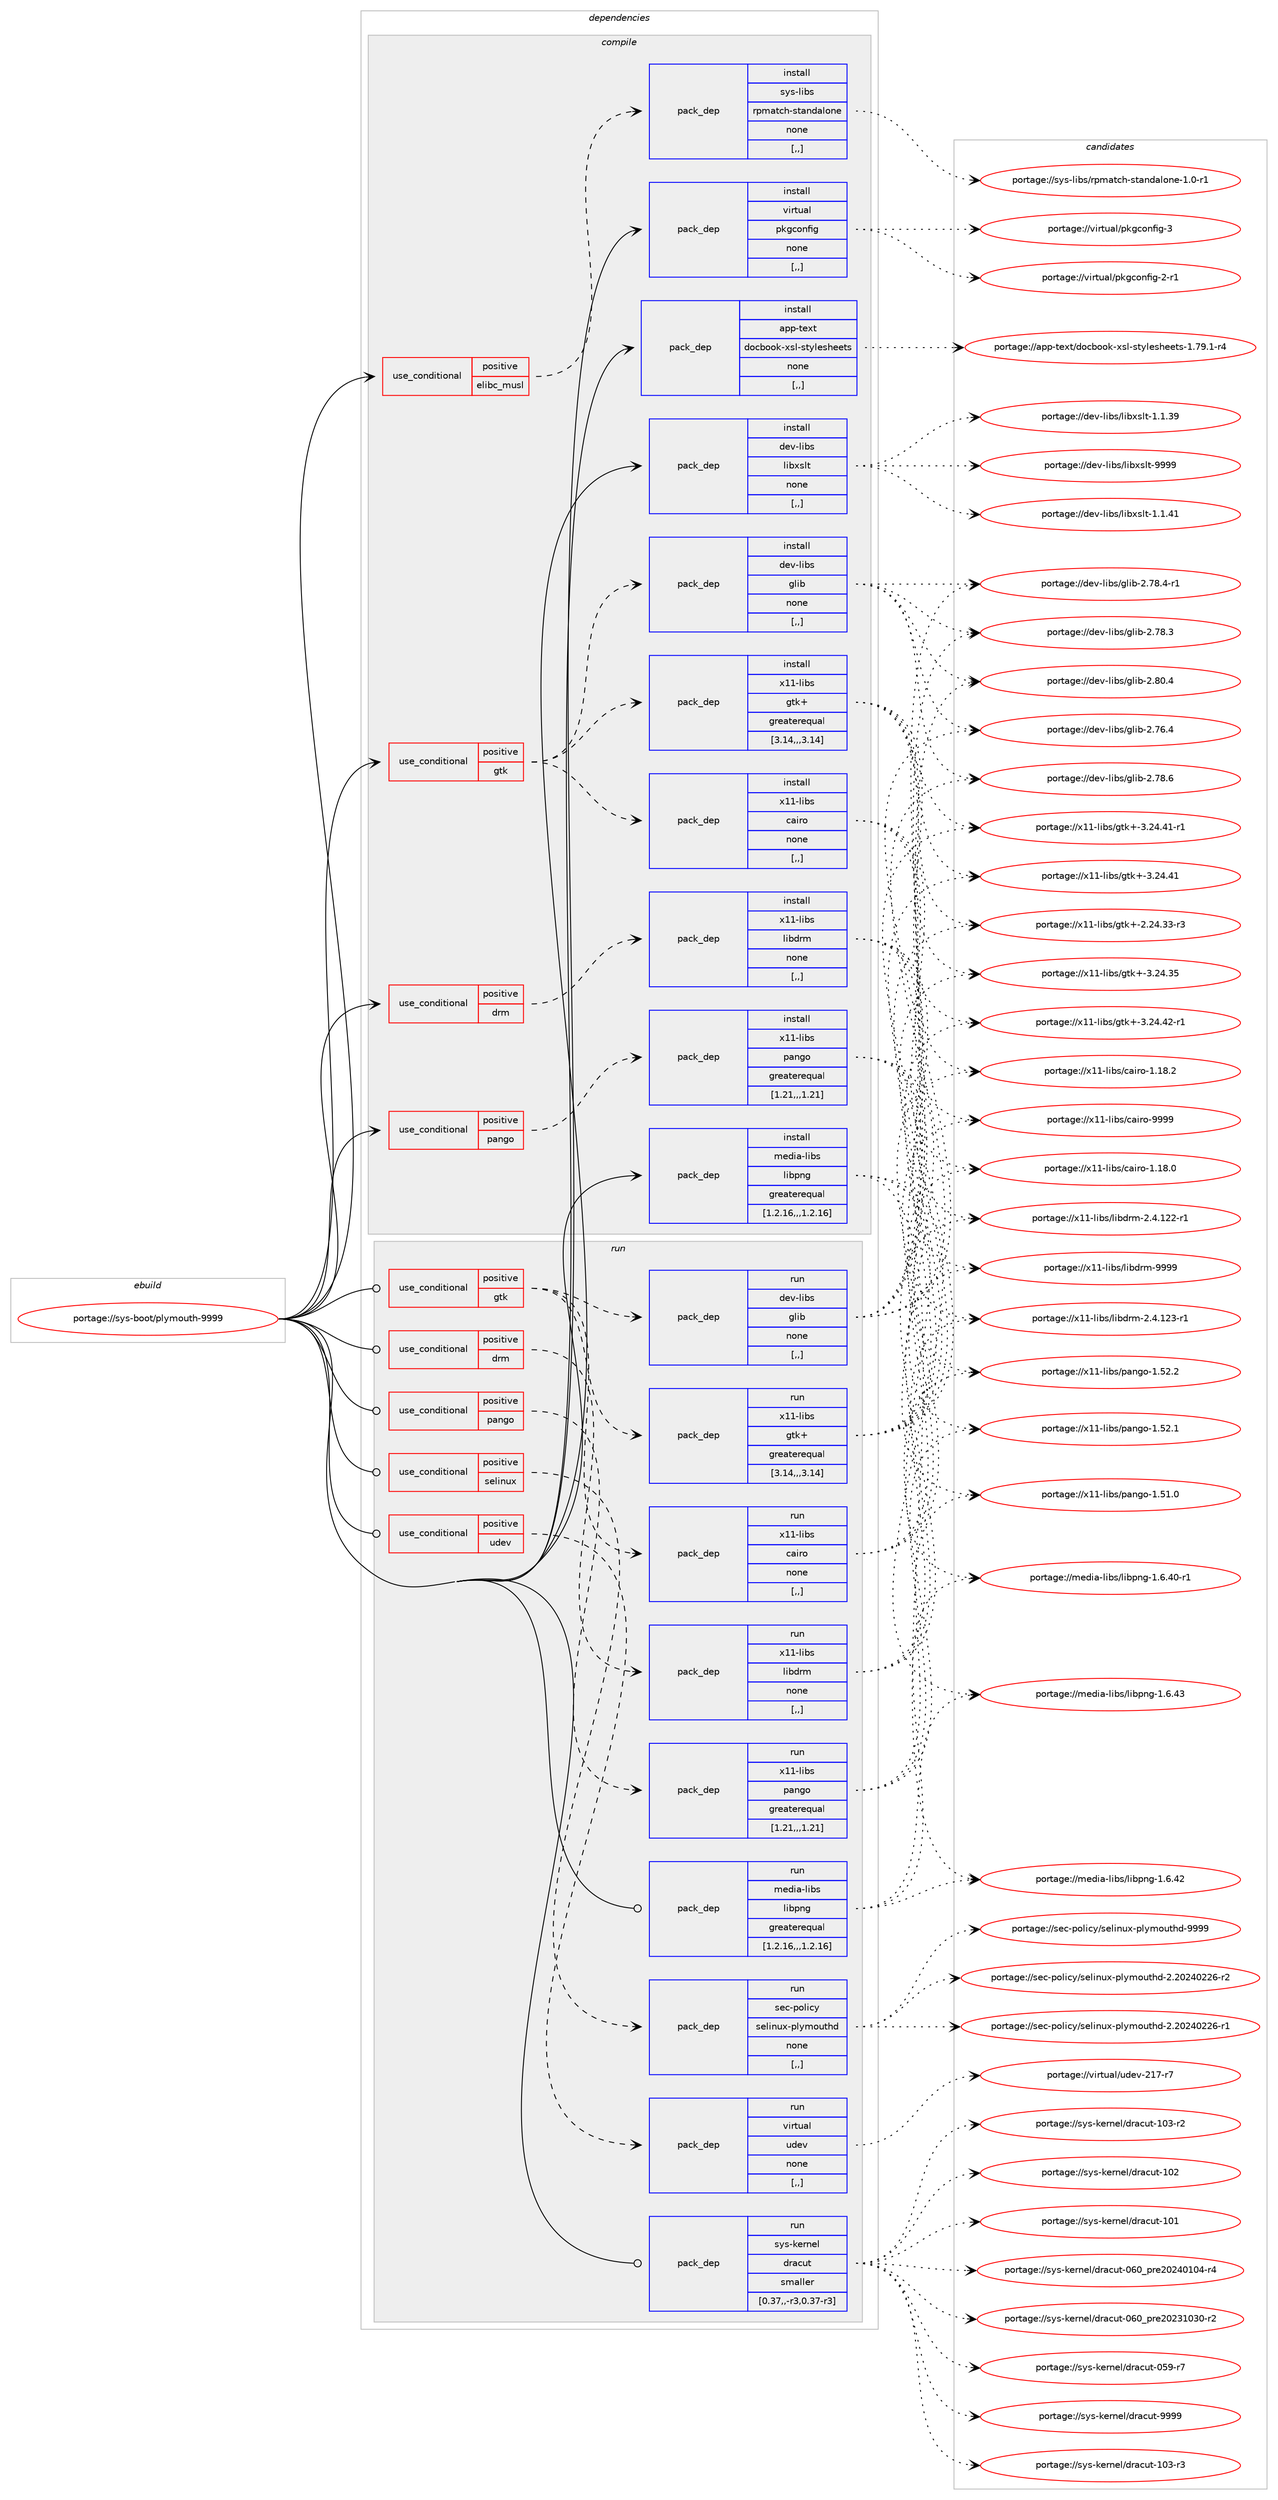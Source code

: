 digraph prolog {

# *************
# Graph options
# *************

newrank=true;
concentrate=true;
compound=true;
graph [rankdir=LR,fontname=Helvetica,fontsize=10,ranksep=1.5];#, ranksep=2.5, nodesep=0.2];
edge  [arrowhead=vee];
node  [fontname=Helvetica,fontsize=10];

# **********
# The ebuild
# **********

subgraph cluster_leftcol {
color=gray;
label=<<i>ebuild</i>>;
id [label="portage://sys-boot/plymouth-9999", color=red, width=4, href="../sys-boot/plymouth-9999.svg"];
}

# ****************
# The dependencies
# ****************

subgraph cluster_midcol {
color=gray;
label=<<i>dependencies</i>>;
subgraph cluster_compile {
fillcolor="#eeeeee";
style=filled;
label=<<i>compile</i>>;
subgraph cond8960 {
dependency23642 [label=<<TABLE BORDER="0" CELLBORDER="1" CELLSPACING="0" CELLPADDING="4"><TR><TD ROWSPAN="3" CELLPADDING="10">use_conditional</TD></TR><TR><TD>positive</TD></TR><TR><TD>drm</TD></TR></TABLE>>, shape=none, color=red];
subgraph pack14607 {
dependency23643 [label=<<TABLE BORDER="0" CELLBORDER="1" CELLSPACING="0" CELLPADDING="4" WIDTH="220"><TR><TD ROWSPAN="6" CELLPADDING="30">pack_dep</TD></TR><TR><TD WIDTH="110">install</TD></TR><TR><TD>x11-libs</TD></TR><TR><TD>libdrm</TD></TR><TR><TD>none</TD></TR><TR><TD>[,,]</TD></TR></TABLE>>, shape=none, color=blue];
}
dependency23642:e -> dependency23643:w [weight=20,style="dashed",arrowhead="vee"];
}
id:e -> dependency23642:w [weight=20,style="solid",arrowhead="vee"];
subgraph cond8961 {
dependency23644 [label=<<TABLE BORDER="0" CELLBORDER="1" CELLSPACING="0" CELLPADDING="4"><TR><TD ROWSPAN="3" CELLPADDING="10">use_conditional</TD></TR><TR><TD>positive</TD></TR><TR><TD>elibc_musl</TD></TR></TABLE>>, shape=none, color=red];
subgraph pack14608 {
dependency23645 [label=<<TABLE BORDER="0" CELLBORDER="1" CELLSPACING="0" CELLPADDING="4" WIDTH="220"><TR><TD ROWSPAN="6" CELLPADDING="30">pack_dep</TD></TR><TR><TD WIDTH="110">install</TD></TR><TR><TD>sys-libs</TD></TR><TR><TD>rpmatch-standalone</TD></TR><TR><TD>none</TD></TR><TR><TD>[,,]</TD></TR></TABLE>>, shape=none, color=blue];
}
dependency23644:e -> dependency23645:w [weight=20,style="dashed",arrowhead="vee"];
}
id:e -> dependency23644:w [weight=20,style="solid",arrowhead="vee"];
subgraph cond8962 {
dependency23646 [label=<<TABLE BORDER="0" CELLBORDER="1" CELLSPACING="0" CELLPADDING="4"><TR><TD ROWSPAN="3" CELLPADDING="10">use_conditional</TD></TR><TR><TD>positive</TD></TR><TR><TD>gtk</TD></TR></TABLE>>, shape=none, color=red];
subgraph pack14609 {
dependency23647 [label=<<TABLE BORDER="0" CELLBORDER="1" CELLSPACING="0" CELLPADDING="4" WIDTH="220"><TR><TD ROWSPAN="6" CELLPADDING="30">pack_dep</TD></TR><TR><TD WIDTH="110">install</TD></TR><TR><TD>dev-libs</TD></TR><TR><TD>glib</TD></TR><TR><TD>none</TD></TR><TR><TD>[,,]</TD></TR></TABLE>>, shape=none, color=blue];
}
dependency23646:e -> dependency23647:w [weight=20,style="dashed",arrowhead="vee"];
subgraph pack14610 {
dependency23648 [label=<<TABLE BORDER="0" CELLBORDER="1" CELLSPACING="0" CELLPADDING="4" WIDTH="220"><TR><TD ROWSPAN="6" CELLPADDING="30">pack_dep</TD></TR><TR><TD WIDTH="110">install</TD></TR><TR><TD>x11-libs</TD></TR><TR><TD>gtk+</TD></TR><TR><TD>greaterequal</TD></TR><TR><TD>[3.14,,,3.14]</TD></TR></TABLE>>, shape=none, color=blue];
}
dependency23646:e -> dependency23648:w [weight=20,style="dashed",arrowhead="vee"];
subgraph pack14611 {
dependency23649 [label=<<TABLE BORDER="0" CELLBORDER="1" CELLSPACING="0" CELLPADDING="4" WIDTH="220"><TR><TD ROWSPAN="6" CELLPADDING="30">pack_dep</TD></TR><TR><TD WIDTH="110">install</TD></TR><TR><TD>x11-libs</TD></TR><TR><TD>cairo</TD></TR><TR><TD>none</TD></TR><TR><TD>[,,]</TD></TR></TABLE>>, shape=none, color=blue];
}
dependency23646:e -> dependency23649:w [weight=20,style="dashed",arrowhead="vee"];
}
id:e -> dependency23646:w [weight=20,style="solid",arrowhead="vee"];
subgraph cond8963 {
dependency23650 [label=<<TABLE BORDER="0" CELLBORDER="1" CELLSPACING="0" CELLPADDING="4"><TR><TD ROWSPAN="3" CELLPADDING="10">use_conditional</TD></TR><TR><TD>positive</TD></TR><TR><TD>pango</TD></TR></TABLE>>, shape=none, color=red];
subgraph pack14612 {
dependency23651 [label=<<TABLE BORDER="0" CELLBORDER="1" CELLSPACING="0" CELLPADDING="4" WIDTH="220"><TR><TD ROWSPAN="6" CELLPADDING="30">pack_dep</TD></TR><TR><TD WIDTH="110">install</TD></TR><TR><TD>x11-libs</TD></TR><TR><TD>pango</TD></TR><TR><TD>greaterequal</TD></TR><TR><TD>[1.21,,,1.21]</TD></TR></TABLE>>, shape=none, color=blue];
}
dependency23650:e -> dependency23651:w [weight=20,style="dashed",arrowhead="vee"];
}
id:e -> dependency23650:w [weight=20,style="solid",arrowhead="vee"];
subgraph pack14613 {
dependency23652 [label=<<TABLE BORDER="0" CELLBORDER="1" CELLSPACING="0" CELLPADDING="4" WIDTH="220"><TR><TD ROWSPAN="6" CELLPADDING="30">pack_dep</TD></TR><TR><TD WIDTH="110">install</TD></TR><TR><TD>app-text</TD></TR><TR><TD>docbook-xsl-stylesheets</TD></TR><TR><TD>none</TD></TR><TR><TD>[,,]</TD></TR></TABLE>>, shape=none, color=blue];
}
id:e -> dependency23652:w [weight=20,style="solid",arrowhead="vee"];
subgraph pack14614 {
dependency23653 [label=<<TABLE BORDER="0" CELLBORDER="1" CELLSPACING="0" CELLPADDING="4" WIDTH="220"><TR><TD ROWSPAN="6" CELLPADDING="30">pack_dep</TD></TR><TR><TD WIDTH="110">install</TD></TR><TR><TD>dev-libs</TD></TR><TR><TD>libxslt</TD></TR><TR><TD>none</TD></TR><TR><TD>[,,]</TD></TR></TABLE>>, shape=none, color=blue];
}
id:e -> dependency23653:w [weight=20,style="solid",arrowhead="vee"];
subgraph pack14615 {
dependency23654 [label=<<TABLE BORDER="0" CELLBORDER="1" CELLSPACING="0" CELLPADDING="4" WIDTH="220"><TR><TD ROWSPAN="6" CELLPADDING="30">pack_dep</TD></TR><TR><TD WIDTH="110">install</TD></TR><TR><TD>media-libs</TD></TR><TR><TD>libpng</TD></TR><TR><TD>greaterequal</TD></TR><TR><TD>[1.2.16,,,1.2.16]</TD></TR></TABLE>>, shape=none, color=blue];
}
id:e -> dependency23654:w [weight=20,style="solid",arrowhead="vee"];
subgraph pack14616 {
dependency23655 [label=<<TABLE BORDER="0" CELLBORDER="1" CELLSPACING="0" CELLPADDING="4" WIDTH="220"><TR><TD ROWSPAN="6" CELLPADDING="30">pack_dep</TD></TR><TR><TD WIDTH="110">install</TD></TR><TR><TD>virtual</TD></TR><TR><TD>pkgconfig</TD></TR><TR><TD>none</TD></TR><TR><TD>[,,]</TD></TR></TABLE>>, shape=none, color=blue];
}
id:e -> dependency23655:w [weight=20,style="solid",arrowhead="vee"];
}
subgraph cluster_compileandrun {
fillcolor="#eeeeee";
style=filled;
label=<<i>compile and run</i>>;
}
subgraph cluster_run {
fillcolor="#eeeeee";
style=filled;
label=<<i>run</i>>;
subgraph cond8964 {
dependency23656 [label=<<TABLE BORDER="0" CELLBORDER="1" CELLSPACING="0" CELLPADDING="4"><TR><TD ROWSPAN="3" CELLPADDING="10">use_conditional</TD></TR><TR><TD>positive</TD></TR><TR><TD>drm</TD></TR></TABLE>>, shape=none, color=red];
subgraph pack14617 {
dependency23657 [label=<<TABLE BORDER="0" CELLBORDER="1" CELLSPACING="0" CELLPADDING="4" WIDTH="220"><TR><TD ROWSPAN="6" CELLPADDING="30">pack_dep</TD></TR><TR><TD WIDTH="110">run</TD></TR><TR><TD>x11-libs</TD></TR><TR><TD>libdrm</TD></TR><TR><TD>none</TD></TR><TR><TD>[,,]</TD></TR></TABLE>>, shape=none, color=blue];
}
dependency23656:e -> dependency23657:w [weight=20,style="dashed",arrowhead="vee"];
}
id:e -> dependency23656:w [weight=20,style="solid",arrowhead="odot"];
subgraph cond8965 {
dependency23658 [label=<<TABLE BORDER="0" CELLBORDER="1" CELLSPACING="0" CELLPADDING="4"><TR><TD ROWSPAN="3" CELLPADDING="10">use_conditional</TD></TR><TR><TD>positive</TD></TR><TR><TD>gtk</TD></TR></TABLE>>, shape=none, color=red];
subgraph pack14618 {
dependency23659 [label=<<TABLE BORDER="0" CELLBORDER="1" CELLSPACING="0" CELLPADDING="4" WIDTH="220"><TR><TD ROWSPAN="6" CELLPADDING="30">pack_dep</TD></TR><TR><TD WIDTH="110">run</TD></TR><TR><TD>dev-libs</TD></TR><TR><TD>glib</TD></TR><TR><TD>none</TD></TR><TR><TD>[,,]</TD></TR></TABLE>>, shape=none, color=blue];
}
dependency23658:e -> dependency23659:w [weight=20,style="dashed",arrowhead="vee"];
subgraph pack14619 {
dependency23660 [label=<<TABLE BORDER="0" CELLBORDER="1" CELLSPACING="0" CELLPADDING="4" WIDTH="220"><TR><TD ROWSPAN="6" CELLPADDING="30">pack_dep</TD></TR><TR><TD WIDTH="110">run</TD></TR><TR><TD>x11-libs</TD></TR><TR><TD>gtk+</TD></TR><TR><TD>greaterequal</TD></TR><TR><TD>[3.14,,,3.14]</TD></TR></TABLE>>, shape=none, color=blue];
}
dependency23658:e -> dependency23660:w [weight=20,style="dashed",arrowhead="vee"];
subgraph pack14620 {
dependency23661 [label=<<TABLE BORDER="0" CELLBORDER="1" CELLSPACING="0" CELLPADDING="4" WIDTH="220"><TR><TD ROWSPAN="6" CELLPADDING="30">pack_dep</TD></TR><TR><TD WIDTH="110">run</TD></TR><TR><TD>x11-libs</TD></TR><TR><TD>cairo</TD></TR><TR><TD>none</TD></TR><TR><TD>[,,]</TD></TR></TABLE>>, shape=none, color=blue];
}
dependency23658:e -> dependency23661:w [weight=20,style="dashed",arrowhead="vee"];
}
id:e -> dependency23658:w [weight=20,style="solid",arrowhead="odot"];
subgraph cond8966 {
dependency23662 [label=<<TABLE BORDER="0" CELLBORDER="1" CELLSPACING="0" CELLPADDING="4"><TR><TD ROWSPAN="3" CELLPADDING="10">use_conditional</TD></TR><TR><TD>positive</TD></TR><TR><TD>pango</TD></TR></TABLE>>, shape=none, color=red];
subgraph pack14621 {
dependency23663 [label=<<TABLE BORDER="0" CELLBORDER="1" CELLSPACING="0" CELLPADDING="4" WIDTH="220"><TR><TD ROWSPAN="6" CELLPADDING="30">pack_dep</TD></TR><TR><TD WIDTH="110">run</TD></TR><TR><TD>x11-libs</TD></TR><TR><TD>pango</TD></TR><TR><TD>greaterequal</TD></TR><TR><TD>[1.21,,,1.21]</TD></TR></TABLE>>, shape=none, color=blue];
}
dependency23662:e -> dependency23663:w [weight=20,style="dashed",arrowhead="vee"];
}
id:e -> dependency23662:w [weight=20,style="solid",arrowhead="odot"];
subgraph cond8967 {
dependency23664 [label=<<TABLE BORDER="0" CELLBORDER="1" CELLSPACING="0" CELLPADDING="4"><TR><TD ROWSPAN="3" CELLPADDING="10">use_conditional</TD></TR><TR><TD>positive</TD></TR><TR><TD>selinux</TD></TR></TABLE>>, shape=none, color=red];
subgraph pack14622 {
dependency23665 [label=<<TABLE BORDER="0" CELLBORDER="1" CELLSPACING="0" CELLPADDING="4" WIDTH="220"><TR><TD ROWSPAN="6" CELLPADDING="30">pack_dep</TD></TR><TR><TD WIDTH="110">run</TD></TR><TR><TD>sec-policy</TD></TR><TR><TD>selinux-plymouthd</TD></TR><TR><TD>none</TD></TR><TR><TD>[,,]</TD></TR></TABLE>>, shape=none, color=blue];
}
dependency23664:e -> dependency23665:w [weight=20,style="dashed",arrowhead="vee"];
}
id:e -> dependency23664:w [weight=20,style="solid",arrowhead="odot"];
subgraph cond8968 {
dependency23666 [label=<<TABLE BORDER="0" CELLBORDER="1" CELLSPACING="0" CELLPADDING="4"><TR><TD ROWSPAN="3" CELLPADDING="10">use_conditional</TD></TR><TR><TD>positive</TD></TR><TR><TD>udev</TD></TR></TABLE>>, shape=none, color=red];
subgraph pack14623 {
dependency23667 [label=<<TABLE BORDER="0" CELLBORDER="1" CELLSPACING="0" CELLPADDING="4" WIDTH="220"><TR><TD ROWSPAN="6" CELLPADDING="30">pack_dep</TD></TR><TR><TD WIDTH="110">run</TD></TR><TR><TD>virtual</TD></TR><TR><TD>udev</TD></TR><TR><TD>none</TD></TR><TR><TD>[,,]</TD></TR></TABLE>>, shape=none, color=blue];
}
dependency23666:e -> dependency23667:w [weight=20,style="dashed",arrowhead="vee"];
}
id:e -> dependency23666:w [weight=20,style="solid",arrowhead="odot"];
subgraph pack14624 {
dependency23668 [label=<<TABLE BORDER="0" CELLBORDER="1" CELLSPACING="0" CELLPADDING="4" WIDTH="220"><TR><TD ROWSPAN="6" CELLPADDING="30">pack_dep</TD></TR><TR><TD WIDTH="110">run</TD></TR><TR><TD>media-libs</TD></TR><TR><TD>libpng</TD></TR><TR><TD>greaterequal</TD></TR><TR><TD>[1.2.16,,,1.2.16]</TD></TR></TABLE>>, shape=none, color=blue];
}
id:e -> dependency23668:w [weight=20,style="solid",arrowhead="odot"];
subgraph pack14625 {
dependency23669 [label=<<TABLE BORDER="0" CELLBORDER="1" CELLSPACING="0" CELLPADDING="4" WIDTH="220"><TR><TD ROWSPAN="6" CELLPADDING="30">pack_dep</TD></TR><TR><TD WIDTH="110">run</TD></TR><TR><TD>sys-kernel</TD></TR><TR><TD>dracut</TD></TR><TR><TD>smaller</TD></TR><TR><TD>[0.37,,-r3,0.37-r3]</TD></TR></TABLE>>, shape=none, color=blue];
}
id:e -> dependency23669:w [weight=20,style="solid",arrowhead="odot"];
}
}

# **************
# The candidates
# **************

subgraph cluster_choices {
rank=same;
color=gray;
label=<<i>candidates</i>>;

subgraph choice14607 {
color=black;
nodesep=1;
choice1204949451081059811547108105981001141094557575757 [label="portage://x11-libs/libdrm-9999", color=red, width=4,href="../x11-libs/libdrm-9999.svg"];
choice12049494510810598115471081059810011410945504652464950514511449 [label="portage://x11-libs/libdrm-2.4.123-r1", color=red, width=4,href="../x11-libs/libdrm-2.4.123-r1.svg"];
choice12049494510810598115471081059810011410945504652464950504511449 [label="portage://x11-libs/libdrm-2.4.122-r1", color=red, width=4,href="../x11-libs/libdrm-2.4.122-r1.svg"];
dependency23643:e -> choice1204949451081059811547108105981001141094557575757:w [style=dotted,weight="100"];
dependency23643:e -> choice12049494510810598115471081059810011410945504652464950514511449:w [style=dotted,weight="100"];
dependency23643:e -> choice12049494510810598115471081059810011410945504652464950504511449:w [style=dotted,weight="100"];
}
subgraph choice14608 {
color=black;
nodesep=1;
choice1151211154510810598115471141121099711699104451151169711010097108111110101454946484511449 [label="portage://sys-libs/rpmatch-standalone-1.0-r1", color=red, width=4,href="../sys-libs/rpmatch-standalone-1.0-r1.svg"];
dependency23645:e -> choice1151211154510810598115471141121099711699104451151169711010097108111110101454946484511449:w [style=dotted,weight="100"];
}
subgraph choice14609 {
color=black;
nodesep=1;
choice1001011184510810598115471031081059845504656484652 [label="portage://dev-libs/glib-2.80.4", color=red, width=4,href="../dev-libs/glib-2.80.4.svg"];
choice1001011184510810598115471031081059845504655564654 [label="portage://dev-libs/glib-2.78.6", color=red, width=4,href="../dev-libs/glib-2.78.6.svg"];
choice10010111845108105981154710310810598455046555646524511449 [label="portage://dev-libs/glib-2.78.4-r1", color=red, width=4,href="../dev-libs/glib-2.78.4-r1.svg"];
choice1001011184510810598115471031081059845504655564651 [label="portage://dev-libs/glib-2.78.3", color=red, width=4,href="../dev-libs/glib-2.78.3.svg"];
choice1001011184510810598115471031081059845504655544652 [label="portage://dev-libs/glib-2.76.4", color=red, width=4,href="../dev-libs/glib-2.76.4.svg"];
dependency23647:e -> choice1001011184510810598115471031081059845504656484652:w [style=dotted,weight="100"];
dependency23647:e -> choice1001011184510810598115471031081059845504655564654:w [style=dotted,weight="100"];
dependency23647:e -> choice10010111845108105981154710310810598455046555646524511449:w [style=dotted,weight="100"];
dependency23647:e -> choice1001011184510810598115471031081059845504655564651:w [style=dotted,weight="100"];
dependency23647:e -> choice1001011184510810598115471031081059845504655544652:w [style=dotted,weight="100"];
}
subgraph choice14610 {
color=black;
nodesep=1;
choice12049494510810598115471031161074345514650524652504511449 [label="portage://x11-libs/gtk+-3.24.42-r1", color=red, width=4,href="../x11-libs/gtk+-3.24.42-r1.svg"];
choice12049494510810598115471031161074345514650524652494511449 [label="portage://x11-libs/gtk+-3.24.41-r1", color=red, width=4,href="../x11-libs/gtk+-3.24.41-r1.svg"];
choice1204949451081059811547103116107434551465052465249 [label="portage://x11-libs/gtk+-3.24.41", color=red, width=4,href="../x11-libs/gtk+-3.24.41.svg"];
choice1204949451081059811547103116107434551465052465153 [label="portage://x11-libs/gtk+-3.24.35", color=red, width=4,href="../x11-libs/gtk+-3.24.35.svg"];
choice12049494510810598115471031161074345504650524651514511451 [label="portage://x11-libs/gtk+-2.24.33-r3", color=red, width=4,href="../x11-libs/gtk+-2.24.33-r3.svg"];
dependency23648:e -> choice12049494510810598115471031161074345514650524652504511449:w [style=dotted,weight="100"];
dependency23648:e -> choice12049494510810598115471031161074345514650524652494511449:w [style=dotted,weight="100"];
dependency23648:e -> choice1204949451081059811547103116107434551465052465249:w [style=dotted,weight="100"];
dependency23648:e -> choice1204949451081059811547103116107434551465052465153:w [style=dotted,weight="100"];
dependency23648:e -> choice12049494510810598115471031161074345504650524651514511451:w [style=dotted,weight="100"];
}
subgraph choice14611 {
color=black;
nodesep=1;
choice120494945108105981154799971051141114557575757 [label="portage://x11-libs/cairo-9999", color=red, width=4,href="../x11-libs/cairo-9999.svg"];
choice1204949451081059811547999710511411145494649564650 [label="portage://x11-libs/cairo-1.18.2", color=red, width=4,href="../x11-libs/cairo-1.18.2.svg"];
choice1204949451081059811547999710511411145494649564648 [label="portage://x11-libs/cairo-1.18.0", color=red, width=4,href="../x11-libs/cairo-1.18.0.svg"];
dependency23649:e -> choice120494945108105981154799971051141114557575757:w [style=dotted,weight="100"];
dependency23649:e -> choice1204949451081059811547999710511411145494649564650:w [style=dotted,weight="100"];
dependency23649:e -> choice1204949451081059811547999710511411145494649564648:w [style=dotted,weight="100"];
}
subgraph choice14612 {
color=black;
nodesep=1;
choice12049494510810598115471129711010311145494653504650 [label="portage://x11-libs/pango-1.52.2", color=red, width=4,href="../x11-libs/pango-1.52.2.svg"];
choice12049494510810598115471129711010311145494653504649 [label="portage://x11-libs/pango-1.52.1", color=red, width=4,href="../x11-libs/pango-1.52.1.svg"];
choice12049494510810598115471129711010311145494653494648 [label="portage://x11-libs/pango-1.51.0", color=red, width=4,href="../x11-libs/pango-1.51.0.svg"];
dependency23651:e -> choice12049494510810598115471129711010311145494653504650:w [style=dotted,weight="100"];
dependency23651:e -> choice12049494510810598115471129711010311145494653504649:w [style=dotted,weight="100"];
dependency23651:e -> choice12049494510810598115471129711010311145494653494648:w [style=dotted,weight="100"];
}
subgraph choice14613 {
color=black;
nodesep=1;
choice97112112451161011201164710011199981111111074512011510845115116121108101115104101101116115454946555746494511452 [label="portage://app-text/docbook-xsl-stylesheets-1.79.1-r4", color=red, width=4,href="../app-text/docbook-xsl-stylesheets-1.79.1-r4.svg"];
dependency23652:e -> choice97112112451161011201164710011199981111111074512011510845115116121108101115104101101116115454946555746494511452:w [style=dotted,weight="100"];
}
subgraph choice14614 {
color=black;
nodesep=1;
choice100101118451081059811547108105981201151081164557575757 [label="portage://dev-libs/libxslt-9999", color=red, width=4,href="../dev-libs/libxslt-9999.svg"];
choice1001011184510810598115471081059812011510811645494649465249 [label="portage://dev-libs/libxslt-1.1.41", color=red, width=4,href="../dev-libs/libxslt-1.1.41.svg"];
choice1001011184510810598115471081059812011510811645494649465157 [label="portage://dev-libs/libxslt-1.1.39", color=red, width=4,href="../dev-libs/libxslt-1.1.39.svg"];
dependency23653:e -> choice100101118451081059811547108105981201151081164557575757:w [style=dotted,weight="100"];
dependency23653:e -> choice1001011184510810598115471081059812011510811645494649465249:w [style=dotted,weight="100"];
dependency23653:e -> choice1001011184510810598115471081059812011510811645494649465157:w [style=dotted,weight="100"];
}
subgraph choice14615 {
color=black;
nodesep=1;
choice109101100105974510810598115471081059811211010345494654465251 [label="portage://media-libs/libpng-1.6.43", color=red, width=4,href="../media-libs/libpng-1.6.43.svg"];
choice109101100105974510810598115471081059811211010345494654465250 [label="portage://media-libs/libpng-1.6.42", color=red, width=4,href="../media-libs/libpng-1.6.42.svg"];
choice1091011001059745108105981154710810598112110103454946544652484511449 [label="portage://media-libs/libpng-1.6.40-r1", color=red, width=4,href="../media-libs/libpng-1.6.40-r1.svg"];
dependency23654:e -> choice109101100105974510810598115471081059811211010345494654465251:w [style=dotted,weight="100"];
dependency23654:e -> choice109101100105974510810598115471081059811211010345494654465250:w [style=dotted,weight="100"];
dependency23654:e -> choice1091011001059745108105981154710810598112110103454946544652484511449:w [style=dotted,weight="100"];
}
subgraph choice14616 {
color=black;
nodesep=1;
choice1181051141161179710847112107103991111101021051034551 [label="portage://virtual/pkgconfig-3", color=red, width=4,href="../virtual/pkgconfig-3.svg"];
choice11810511411611797108471121071039911111010210510345504511449 [label="portage://virtual/pkgconfig-2-r1", color=red, width=4,href="../virtual/pkgconfig-2-r1.svg"];
dependency23655:e -> choice1181051141161179710847112107103991111101021051034551:w [style=dotted,weight="100"];
dependency23655:e -> choice11810511411611797108471121071039911111010210510345504511449:w [style=dotted,weight="100"];
}
subgraph choice14617 {
color=black;
nodesep=1;
choice1204949451081059811547108105981001141094557575757 [label="portage://x11-libs/libdrm-9999", color=red, width=4,href="../x11-libs/libdrm-9999.svg"];
choice12049494510810598115471081059810011410945504652464950514511449 [label="portage://x11-libs/libdrm-2.4.123-r1", color=red, width=4,href="../x11-libs/libdrm-2.4.123-r1.svg"];
choice12049494510810598115471081059810011410945504652464950504511449 [label="portage://x11-libs/libdrm-2.4.122-r1", color=red, width=4,href="../x11-libs/libdrm-2.4.122-r1.svg"];
dependency23657:e -> choice1204949451081059811547108105981001141094557575757:w [style=dotted,weight="100"];
dependency23657:e -> choice12049494510810598115471081059810011410945504652464950514511449:w [style=dotted,weight="100"];
dependency23657:e -> choice12049494510810598115471081059810011410945504652464950504511449:w [style=dotted,weight="100"];
}
subgraph choice14618 {
color=black;
nodesep=1;
choice1001011184510810598115471031081059845504656484652 [label="portage://dev-libs/glib-2.80.4", color=red, width=4,href="../dev-libs/glib-2.80.4.svg"];
choice1001011184510810598115471031081059845504655564654 [label="portage://dev-libs/glib-2.78.6", color=red, width=4,href="../dev-libs/glib-2.78.6.svg"];
choice10010111845108105981154710310810598455046555646524511449 [label="portage://dev-libs/glib-2.78.4-r1", color=red, width=4,href="../dev-libs/glib-2.78.4-r1.svg"];
choice1001011184510810598115471031081059845504655564651 [label="portage://dev-libs/glib-2.78.3", color=red, width=4,href="../dev-libs/glib-2.78.3.svg"];
choice1001011184510810598115471031081059845504655544652 [label="portage://dev-libs/glib-2.76.4", color=red, width=4,href="../dev-libs/glib-2.76.4.svg"];
dependency23659:e -> choice1001011184510810598115471031081059845504656484652:w [style=dotted,weight="100"];
dependency23659:e -> choice1001011184510810598115471031081059845504655564654:w [style=dotted,weight="100"];
dependency23659:e -> choice10010111845108105981154710310810598455046555646524511449:w [style=dotted,weight="100"];
dependency23659:e -> choice1001011184510810598115471031081059845504655564651:w [style=dotted,weight="100"];
dependency23659:e -> choice1001011184510810598115471031081059845504655544652:w [style=dotted,weight="100"];
}
subgraph choice14619 {
color=black;
nodesep=1;
choice12049494510810598115471031161074345514650524652504511449 [label="portage://x11-libs/gtk+-3.24.42-r1", color=red, width=4,href="../x11-libs/gtk+-3.24.42-r1.svg"];
choice12049494510810598115471031161074345514650524652494511449 [label="portage://x11-libs/gtk+-3.24.41-r1", color=red, width=4,href="../x11-libs/gtk+-3.24.41-r1.svg"];
choice1204949451081059811547103116107434551465052465249 [label="portage://x11-libs/gtk+-3.24.41", color=red, width=4,href="../x11-libs/gtk+-3.24.41.svg"];
choice1204949451081059811547103116107434551465052465153 [label="portage://x11-libs/gtk+-3.24.35", color=red, width=4,href="../x11-libs/gtk+-3.24.35.svg"];
choice12049494510810598115471031161074345504650524651514511451 [label="portage://x11-libs/gtk+-2.24.33-r3", color=red, width=4,href="../x11-libs/gtk+-2.24.33-r3.svg"];
dependency23660:e -> choice12049494510810598115471031161074345514650524652504511449:w [style=dotted,weight="100"];
dependency23660:e -> choice12049494510810598115471031161074345514650524652494511449:w [style=dotted,weight="100"];
dependency23660:e -> choice1204949451081059811547103116107434551465052465249:w [style=dotted,weight="100"];
dependency23660:e -> choice1204949451081059811547103116107434551465052465153:w [style=dotted,weight="100"];
dependency23660:e -> choice12049494510810598115471031161074345504650524651514511451:w [style=dotted,weight="100"];
}
subgraph choice14620 {
color=black;
nodesep=1;
choice120494945108105981154799971051141114557575757 [label="portage://x11-libs/cairo-9999", color=red, width=4,href="../x11-libs/cairo-9999.svg"];
choice1204949451081059811547999710511411145494649564650 [label="portage://x11-libs/cairo-1.18.2", color=red, width=4,href="../x11-libs/cairo-1.18.2.svg"];
choice1204949451081059811547999710511411145494649564648 [label="portage://x11-libs/cairo-1.18.0", color=red, width=4,href="../x11-libs/cairo-1.18.0.svg"];
dependency23661:e -> choice120494945108105981154799971051141114557575757:w [style=dotted,weight="100"];
dependency23661:e -> choice1204949451081059811547999710511411145494649564650:w [style=dotted,weight="100"];
dependency23661:e -> choice1204949451081059811547999710511411145494649564648:w [style=dotted,weight="100"];
}
subgraph choice14621 {
color=black;
nodesep=1;
choice12049494510810598115471129711010311145494653504650 [label="portage://x11-libs/pango-1.52.2", color=red, width=4,href="../x11-libs/pango-1.52.2.svg"];
choice12049494510810598115471129711010311145494653504649 [label="portage://x11-libs/pango-1.52.1", color=red, width=4,href="../x11-libs/pango-1.52.1.svg"];
choice12049494510810598115471129711010311145494653494648 [label="portage://x11-libs/pango-1.51.0", color=red, width=4,href="../x11-libs/pango-1.51.0.svg"];
dependency23663:e -> choice12049494510810598115471129711010311145494653504650:w [style=dotted,weight="100"];
dependency23663:e -> choice12049494510810598115471129711010311145494653504649:w [style=dotted,weight="100"];
dependency23663:e -> choice12049494510810598115471129711010311145494653494648:w [style=dotted,weight="100"];
}
subgraph choice14622 {
color=black;
nodesep=1;
choice11510199451121111081059912147115101108105110117120451121081211091111171161041004557575757 [label="portage://sec-policy/selinux-plymouthd-9999", color=red, width=4,href="../sec-policy/selinux-plymouthd-9999.svg"];
choice115101994511211110810599121471151011081051101171204511210812110911111711610410045504650485052485050544511450 [label="portage://sec-policy/selinux-plymouthd-2.20240226-r2", color=red, width=4,href="../sec-policy/selinux-plymouthd-2.20240226-r2.svg"];
choice115101994511211110810599121471151011081051101171204511210812110911111711610410045504650485052485050544511449 [label="portage://sec-policy/selinux-plymouthd-2.20240226-r1", color=red, width=4,href="../sec-policy/selinux-plymouthd-2.20240226-r1.svg"];
dependency23665:e -> choice11510199451121111081059912147115101108105110117120451121081211091111171161041004557575757:w [style=dotted,weight="100"];
dependency23665:e -> choice115101994511211110810599121471151011081051101171204511210812110911111711610410045504650485052485050544511450:w [style=dotted,weight="100"];
dependency23665:e -> choice115101994511211110810599121471151011081051101171204511210812110911111711610410045504650485052485050544511449:w [style=dotted,weight="100"];
}
subgraph choice14623 {
color=black;
nodesep=1;
choice1181051141161179710847117100101118455049554511455 [label="portage://virtual/udev-217-r7", color=red, width=4,href="../virtual/udev-217-r7.svg"];
dependency23667:e -> choice1181051141161179710847117100101118455049554511455:w [style=dotted,weight="100"];
}
subgraph choice14624 {
color=black;
nodesep=1;
choice109101100105974510810598115471081059811211010345494654465251 [label="portage://media-libs/libpng-1.6.43", color=red, width=4,href="../media-libs/libpng-1.6.43.svg"];
choice109101100105974510810598115471081059811211010345494654465250 [label="portage://media-libs/libpng-1.6.42", color=red, width=4,href="../media-libs/libpng-1.6.42.svg"];
choice1091011001059745108105981154710810598112110103454946544652484511449 [label="portage://media-libs/libpng-1.6.40-r1", color=red, width=4,href="../media-libs/libpng-1.6.40-r1.svg"];
dependency23668:e -> choice109101100105974510810598115471081059811211010345494654465251:w [style=dotted,weight="100"];
dependency23668:e -> choice109101100105974510810598115471081059811211010345494654465250:w [style=dotted,weight="100"];
dependency23668:e -> choice1091011001059745108105981154710810598112110103454946544652484511449:w [style=dotted,weight="100"];
}
subgraph choice14625 {
color=black;
nodesep=1;
choice115121115451071011141101011084710011497991171164557575757 [label="portage://sys-kernel/dracut-9999", color=red, width=4,href="../sys-kernel/dracut-9999.svg"];
choice11512111545107101114110101108471001149799117116454948514511451 [label="portage://sys-kernel/dracut-103-r3", color=red, width=4,href="../sys-kernel/dracut-103-r3.svg"];
choice11512111545107101114110101108471001149799117116454948514511450 [label="portage://sys-kernel/dracut-103-r2", color=red, width=4,href="../sys-kernel/dracut-103-r2.svg"];
choice1151211154510710111411010110847100114979911711645494850 [label="portage://sys-kernel/dracut-102", color=red, width=4,href="../sys-kernel/dracut-102.svg"];
choice1151211154510710111411010110847100114979911711645494849 [label="portage://sys-kernel/dracut-101", color=red, width=4,href="../sys-kernel/dracut-101.svg"];
choice11512111545107101114110101108471001149799117116454854489511211410150485052484948524511452 [label="portage://sys-kernel/dracut-060_pre20240104-r4", color=red, width=4,href="../sys-kernel/dracut-060_pre20240104-r4.svg"];
choice11512111545107101114110101108471001149799117116454854489511211410150485051494851484511450 [label="portage://sys-kernel/dracut-060_pre20231030-r2", color=red, width=4,href="../sys-kernel/dracut-060_pre20231030-r2.svg"];
choice11512111545107101114110101108471001149799117116454853574511455 [label="portage://sys-kernel/dracut-059-r7", color=red, width=4,href="../sys-kernel/dracut-059-r7.svg"];
dependency23669:e -> choice115121115451071011141101011084710011497991171164557575757:w [style=dotted,weight="100"];
dependency23669:e -> choice11512111545107101114110101108471001149799117116454948514511451:w [style=dotted,weight="100"];
dependency23669:e -> choice11512111545107101114110101108471001149799117116454948514511450:w [style=dotted,weight="100"];
dependency23669:e -> choice1151211154510710111411010110847100114979911711645494850:w [style=dotted,weight="100"];
dependency23669:e -> choice1151211154510710111411010110847100114979911711645494849:w [style=dotted,weight="100"];
dependency23669:e -> choice11512111545107101114110101108471001149799117116454854489511211410150485052484948524511452:w [style=dotted,weight="100"];
dependency23669:e -> choice11512111545107101114110101108471001149799117116454854489511211410150485051494851484511450:w [style=dotted,weight="100"];
dependency23669:e -> choice11512111545107101114110101108471001149799117116454853574511455:w [style=dotted,weight="100"];
}
}

}
